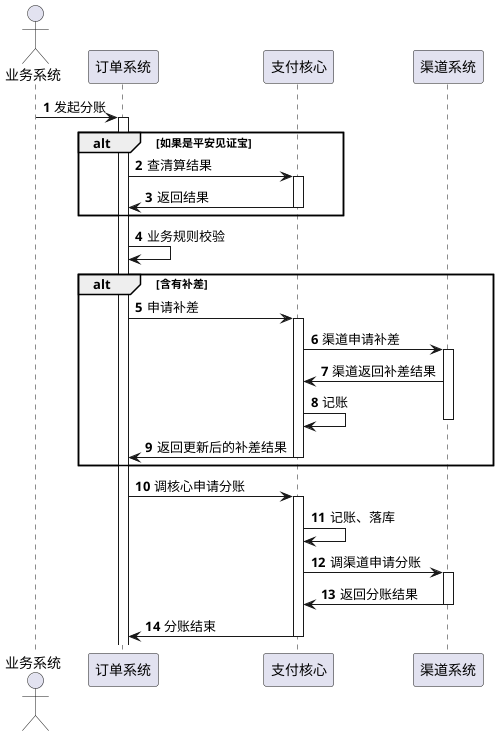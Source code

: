 

@startuml
'https://plantuml.com/sequence-diagram

autonumber

actor 业务系统 as user
participant 订单系统 as order
participant 支付核心 as core
participant 渠道系统 as channel

user -> order: 发起分账

activate order
alt 如果是平安见证宝
order -> core: 查清算结果
activate core
core -> order: 返回结果
deactivate core
end

order -> order: 业务规则校验


alt 含有补差
order -> core: 申请补差
activate core
core -> channel: 渠道申请补差
activate channel
channel -> core: 渠道返回补差结果
core -> core: 记账
deactivate channel
core -> order: 返回更新后的补差结果
deactivate core
end
order -> core: 调核心申请分账
activate core
core -> core: 记账、落库
core -> channel: 调渠道申请分账
activate channel
channel -> core: 返回分账结果
deactivate channel
core -> order: 分账结束
deactivate core




@enduml
